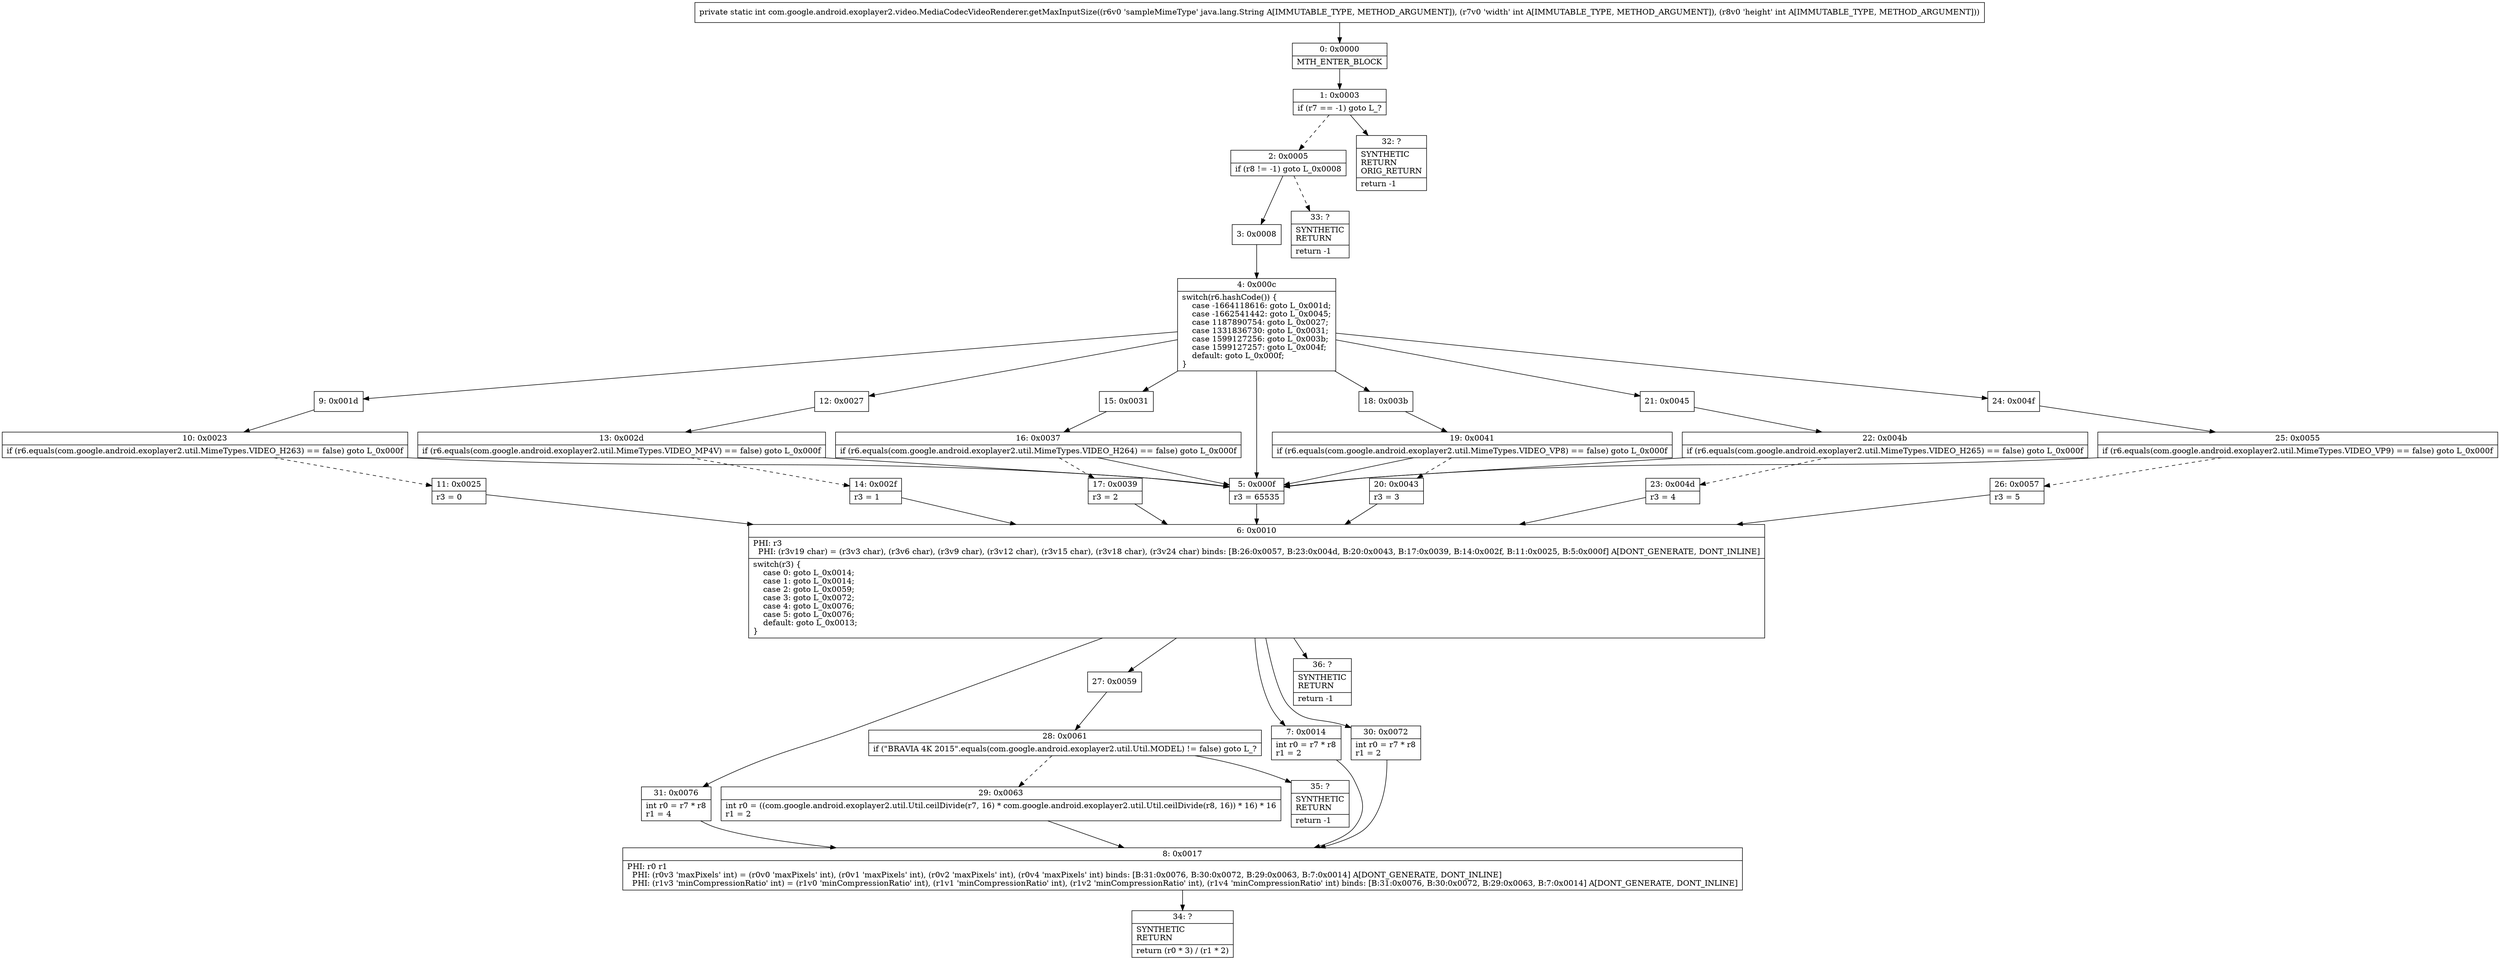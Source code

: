 digraph "CFG forcom.google.android.exoplayer2.video.MediaCodecVideoRenderer.getMaxInputSize(Ljava\/lang\/String;II)I" {
Node_0 [shape=record,label="{0\:\ 0x0000|MTH_ENTER_BLOCK\l}"];
Node_1 [shape=record,label="{1\:\ 0x0003|if (r7 == \-1) goto L_?\l}"];
Node_2 [shape=record,label="{2\:\ 0x0005|if (r8 != \-1) goto L_0x0008\l}"];
Node_3 [shape=record,label="{3\:\ 0x0008}"];
Node_4 [shape=record,label="{4\:\ 0x000c|switch(r6.hashCode()) \{\l    case \-1664118616: goto L_0x001d;\l    case \-1662541442: goto L_0x0045;\l    case 1187890754: goto L_0x0027;\l    case 1331836730: goto L_0x0031;\l    case 1599127256: goto L_0x003b;\l    case 1599127257: goto L_0x004f;\l    default: goto L_0x000f;\l\}\l}"];
Node_5 [shape=record,label="{5\:\ 0x000f|r3 = 65535\l}"];
Node_6 [shape=record,label="{6\:\ 0x0010|PHI: r3 \l  PHI: (r3v19 char) = (r3v3 char), (r3v6 char), (r3v9 char), (r3v12 char), (r3v15 char), (r3v18 char), (r3v24 char) binds: [B:26:0x0057, B:23:0x004d, B:20:0x0043, B:17:0x0039, B:14:0x002f, B:11:0x0025, B:5:0x000f] A[DONT_GENERATE, DONT_INLINE]\l|switch(r3) \{\l    case 0: goto L_0x0014;\l    case 1: goto L_0x0014;\l    case 2: goto L_0x0059;\l    case 3: goto L_0x0072;\l    case 4: goto L_0x0076;\l    case 5: goto L_0x0076;\l    default: goto L_0x0013;\l\}\l}"];
Node_7 [shape=record,label="{7\:\ 0x0014|int r0 = r7 * r8\lr1 = 2\l}"];
Node_8 [shape=record,label="{8\:\ 0x0017|PHI: r0 r1 \l  PHI: (r0v3 'maxPixels' int) = (r0v0 'maxPixels' int), (r0v1 'maxPixels' int), (r0v2 'maxPixels' int), (r0v4 'maxPixels' int) binds: [B:31:0x0076, B:30:0x0072, B:29:0x0063, B:7:0x0014] A[DONT_GENERATE, DONT_INLINE]\l  PHI: (r1v3 'minCompressionRatio' int) = (r1v0 'minCompressionRatio' int), (r1v1 'minCompressionRatio' int), (r1v2 'minCompressionRatio' int), (r1v4 'minCompressionRatio' int) binds: [B:31:0x0076, B:30:0x0072, B:29:0x0063, B:7:0x0014] A[DONT_GENERATE, DONT_INLINE]\l}"];
Node_9 [shape=record,label="{9\:\ 0x001d}"];
Node_10 [shape=record,label="{10\:\ 0x0023|if (r6.equals(com.google.android.exoplayer2.util.MimeTypes.VIDEO_H263) == false) goto L_0x000f\l}"];
Node_11 [shape=record,label="{11\:\ 0x0025|r3 = 0\l}"];
Node_12 [shape=record,label="{12\:\ 0x0027}"];
Node_13 [shape=record,label="{13\:\ 0x002d|if (r6.equals(com.google.android.exoplayer2.util.MimeTypes.VIDEO_MP4V) == false) goto L_0x000f\l}"];
Node_14 [shape=record,label="{14\:\ 0x002f|r3 = 1\l}"];
Node_15 [shape=record,label="{15\:\ 0x0031}"];
Node_16 [shape=record,label="{16\:\ 0x0037|if (r6.equals(com.google.android.exoplayer2.util.MimeTypes.VIDEO_H264) == false) goto L_0x000f\l}"];
Node_17 [shape=record,label="{17\:\ 0x0039|r3 = 2\l}"];
Node_18 [shape=record,label="{18\:\ 0x003b}"];
Node_19 [shape=record,label="{19\:\ 0x0041|if (r6.equals(com.google.android.exoplayer2.util.MimeTypes.VIDEO_VP8) == false) goto L_0x000f\l}"];
Node_20 [shape=record,label="{20\:\ 0x0043|r3 = 3\l}"];
Node_21 [shape=record,label="{21\:\ 0x0045}"];
Node_22 [shape=record,label="{22\:\ 0x004b|if (r6.equals(com.google.android.exoplayer2.util.MimeTypes.VIDEO_H265) == false) goto L_0x000f\l}"];
Node_23 [shape=record,label="{23\:\ 0x004d|r3 = 4\l}"];
Node_24 [shape=record,label="{24\:\ 0x004f}"];
Node_25 [shape=record,label="{25\:\ 0x0055|if (r6.equals(com.google.android.exoplayer2.util.MimeTypes.VIDEO_VP9) == false) goto L_0x000f\l}"];
Node_26 [shape=record,label="{26\:\ 0x0057|r3 = 5\l}"];
Node_27 [shape=record,label="{27\:\ 0x0059}"];
Node_28 [shape=record,label="{28\:\ 0x0061|if (\"BRAVIA 4K 2015\".equals(com.google.android.exoplayer2.util.Util.MODEL) != false) goto L_?\l}"];
Node_29 [shape=record,label="{29\:\ 0x0063|int r0 = ((com.google.android.exoplayer2.util.Util.ceilDivide(r7, 16) * com.google.android.exoplayer2.util.Util.ceilDivide(r8, 16)) * 16) * 16\lr1 = 2\l}"];
Node_30 [shape=record,label="{30\:\ 0x0072|int r0 = r7 * r8\lr1 = 2\l}"];
Node_31 [shape=record,label="{31\:\ 0x0076|int r0 = r7 * r8\lr1 = 4\l}"];
Node_32 [shape=record,label="{32\:\ ?|SYNTHETIC\lRETURN\lORIG_RETURN\l|return \-1\l}"];
Node_33 [shape=record,label="{33\:\ ?|SYNTHETIC\lRETURN\l|return \-1\l}"];
Node_34 [shape=record,label="{34\:\ ?|SYNTHETIC\lRETURN\l|return (r0 * 3) \/ (r1 * 2)\l}"];
Node_35 [shape=record,label="{35\:\ ?|SYNTHETIC\lRETURN\l|return \-1\l}"];
Node_36 [shape=record,label="{36\:\ ?|SYNTHETIC\lRETURN\l|return \-1\l}"];
MethodNode[shape=record,label="{private static int com.google.android.exoplayer2.video.MediaCodecVideoRenderer.getMaxInputSize((r6v0 'sampleMimeType' java.lang.String A[IMMUTABLE_TYPE, METHOD_ARGUMENT]), (r7v0 'width' int A[IMMUTABLE_TYPE, METHOD_ARGUMENT]), (r8v0 'height' int A[IMMUTABLE_TYPE, METHOD_ARGUMENT])) }"];
MethodNode -> Node_0;
Node_0 -> Node_1;
Node_1 -> Node_2[style=dashed];
Node_1 -> Node_32;
Node_2 -> Node_3;
Node_2 -> Node_33[style=dashed];
Node_3 -> Node_4;
Node_4 -> Node_5;
Node_4 -> Node_9;
Node_4 -> Node_12;
Node_4 -> Node_15;
Node_4 -> Node_18;
Node_4 -> Node_21;
Node_4 -> Node_24;
Node_5 -> Node_6;
Node_6 -> Node_7;
Node_6 -> Node_27;
Node_6 -> Node_30;
Node_6 -> Node_31;
Node_6 -> Node_36;
Node_7 -> Node_8;
Node_8 -> Node_34;
Node_9 -> Node_10;
Node_10 -> Node_5;
Node_10 -> Node_11[style=dashed];
Node_11 -> Node_6;
Node_12 -> Node_13;
Node_13 -> Node_5;
Node_13 -> Node_14[style=dashed];
Node_14 -> Node_6;
Node_15 -> Node_16;
Node_16 -> Node_5;
Node_16 -> Node_17[style=dashed];
Node_17 -> Node_6;
Node_18 -> Node_19;
Node_19 -> Node_5;
Node_19 -> Node_20[style=dashed];
Node_20 -> Node_6;
Node_21 -> Node_22;
Node_22 -> Node_5;
Node_22 -> Node_23[style=dashed];
Node_23 -> Node_6;
Node_24 -> Node_25;
Node_25 -> Node_5;
Node_25 -> Node_26[style=dashed];
Node_26 -> Node_6;
Node_27 -> Node_28;
Node_28 -> Node_29[style=dashed];
Node_28 -> Node_35;
Node_29 -> Node_8;
Node_30 -> Node_8;
Node_31 -> Node_8;
}

